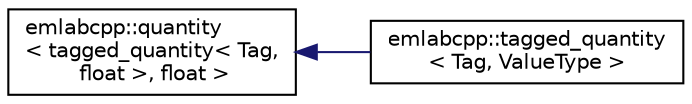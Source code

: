 digraph "Graphical Class Hierarchy"
{
 // LATEX_PDF_SIZE
  edge [fontname="Helvetica",fontsize="10",labelfontname="Helvetica",labelfontsize="10"];
  node [fontname="Helvetica",fontsize="10",shape=record];
  rankdir="LR";
  Node0 [label="emlabcpp::quantity\l\< tagged_quantity\< Tag,\l float \>, float \>",height=0.2,width=0.4,color="black", fillcolor="white", style="filled",URL="$classemlabcpp_1_1quantity.html",tooltip=" "];
  Node0 -> Node1 [dir="back",color="midnightblue",fontsize="10",style="solid",fontname="Helvetica"];
  Node1 [label="emlabcpp::tagged_quantity\l\< Tag, ValueType \>",height=0.2,width=0.4,color="black", fillcolor="white", style="filled",URL="$classemlabcpp_1_1tagged__quantity.html",tooltip=" "];
}
